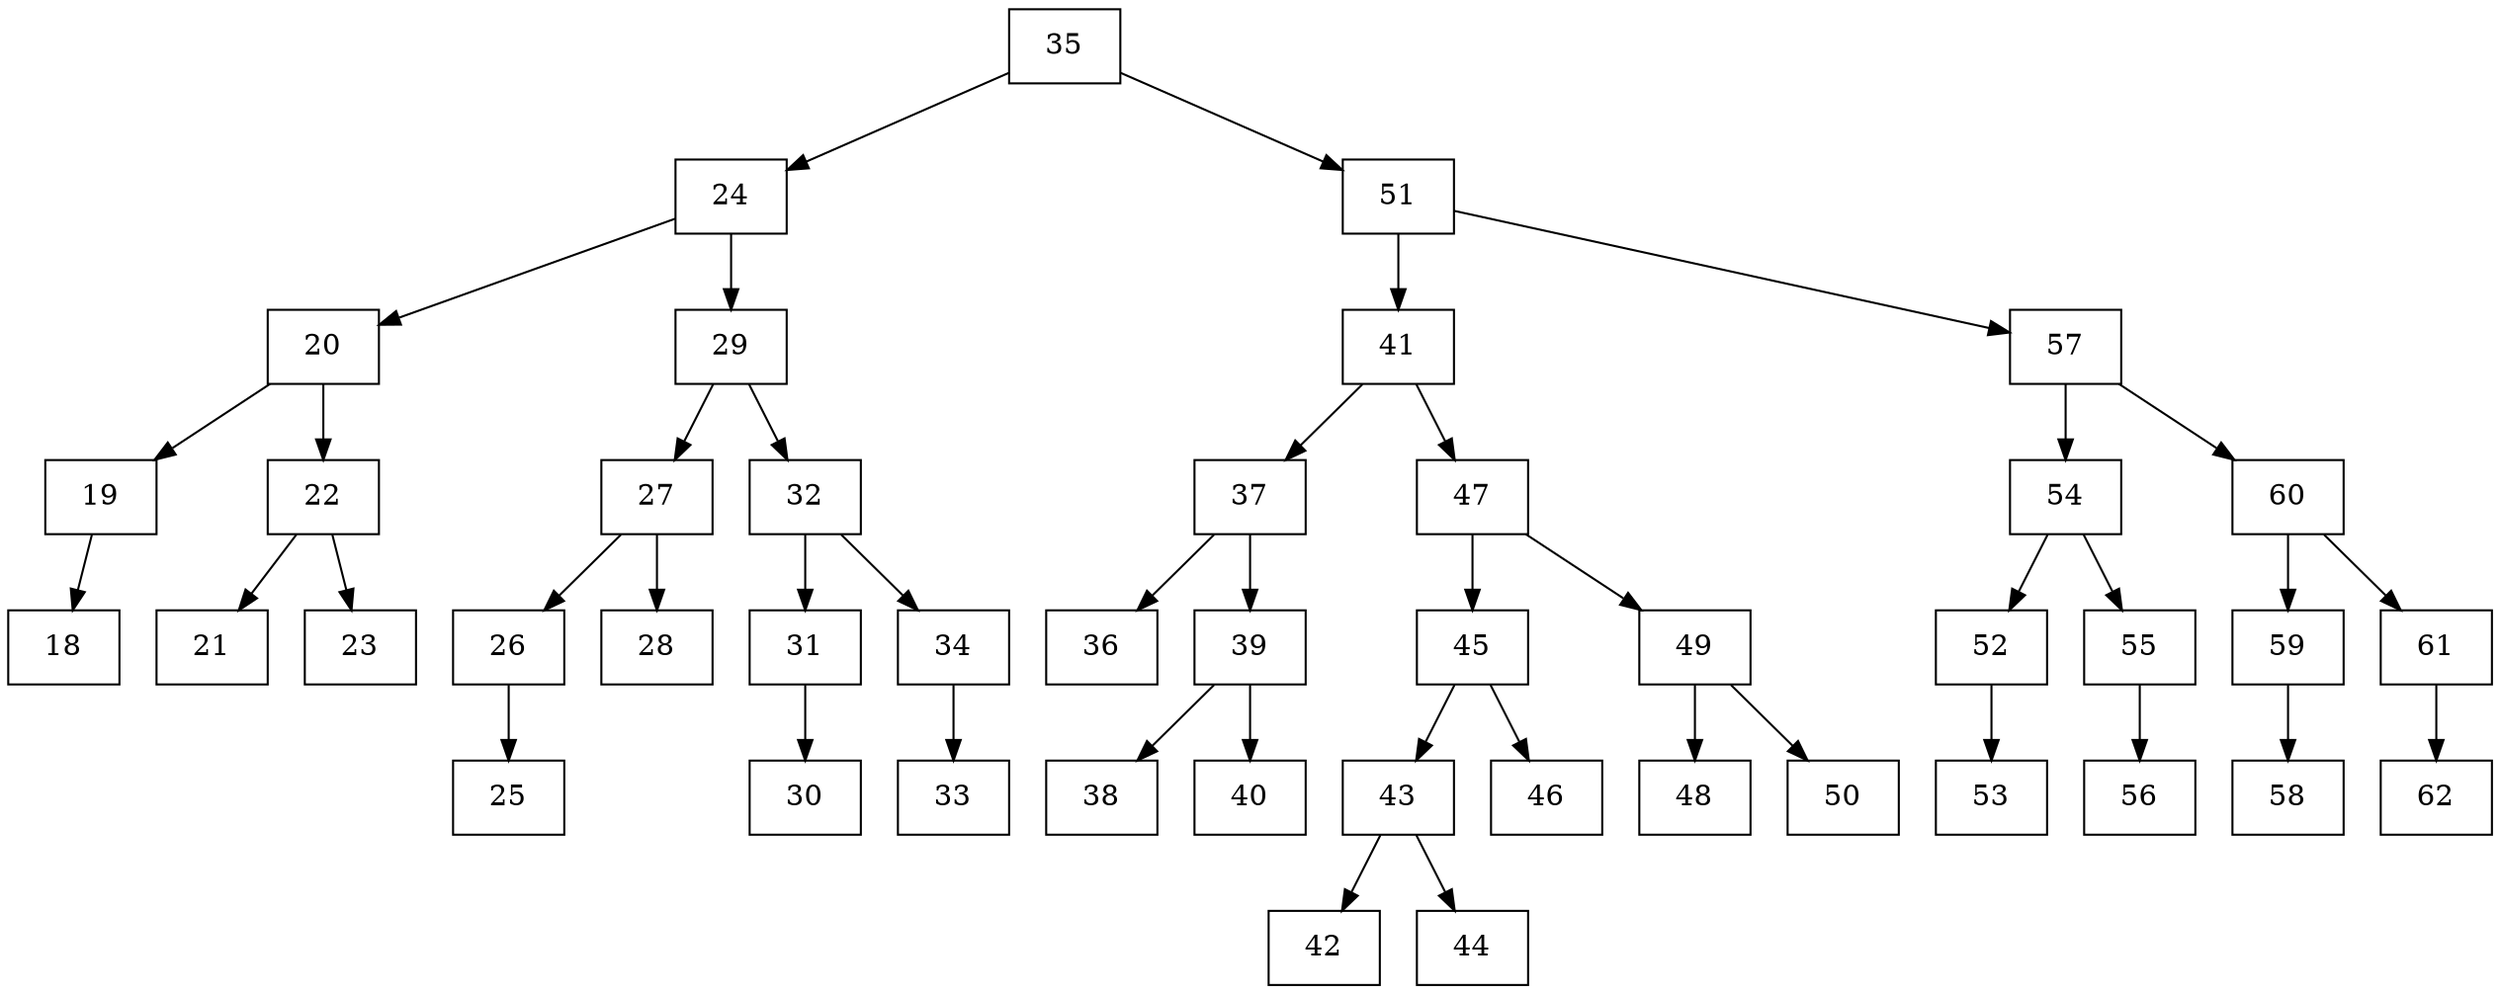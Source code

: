 digraph grafico{
rankdir=UD 
node[shape=box] 
concentrate=true 
nodo35[ shape=record, label ="35"];
nodo24[ shape=record, label ="24"];
nodo20[ shape=record, label ="20"];
nodo19[ shape=record, label ="19"];
nodo18[ shape=record, label ="18"];
nodo19->nodo18
nodo20->nodo19
nodo22[ shape=record, label ="22"];
nodo21[ shape=record, label ="21"];
nodo22->nodo21
nodo23[ shape=record, label ="23"];
nodo22->nodo23
nodo20->nodo22
nodo24->nodo20
nodo29[ shape=record, label ="29"];
nodo27[ shape=record, label ="27"];
nodo26[ shape=record, label ="26"];
nodo25[ shape=record, label ="25"];
nodo26->nodo25
nodo27->nodo26
nodo28[ shape=record, label ="28"];
nodo27->nodo28
nodo29->nodo27
nodo32[ shape=record, label ="32"];
nodo31[ shape=record, label ="31"];
nodo30[ shape=record, label ="30"];
nodo31->nodo30
nodo32->nodo31
nodo34[ shape=record, label ="34"];
nodo33[ shape=record, label ="33"];
nodo34->nodo33
nodo32->nodo34
nodo29->nodo32
nodo24->nodo29
nodo35->nodo24
nodo51[ shape=record, label ="51"];
nodo41[ shape=record, label ="41"];
nodo37[ shape=record, label ="37"];
nodo36[ shape=record, label ="36"];
nodo37->nodo36
nodo39[ shape=record, label ="39"];
nodo38[ shape=record, label ="38"];
nodo39->nodo38
nodo40[ shape=record, label ="40"];
nodo39->nodo40
nodo37->nodo39
nodo41->nodo37
nodo47[ shape=record, label ="47"];
nodo45[ shape=record, label ="45"];
nodo43[ shape=record, label ="43"];
nodo42[ shape=record, label ="42"];
nodo43->nodo42
nodo44[ shape=record, label ="44"];
nodo43->nodo44
nodo45->nodo43
nodo46[ shape=record, label ="46"];
nodo45->nodo46
nodo47->nodo45
nodo49[ shape=record, label ="49"];
nodo48[ shape=record, label ="48"];
nodo49->nodo48
nodo50[ shape=record, label ="50"];
nodo49->nodo50
nodo47->nodo49
nodo41->nodo47
nodo51->nodo41
nodo57[ shape=record, label ="57"];
nodo54[ shape=record, label ="54"];
nodo52[ shape=record, label ="52"];
nodo53[ shape=record, label ="53"];
nodo52->nodo53
nodo54->nodo52
nodo55[ shape=record, label ="55"];
nodo56[ shape=record, label ="56"];
nodo55->nodo56
nodo54->nodo55
nodo57->nodo54
nodo60[ shape=record, label ="60"];
nodo59[ shape=record, label ="59"];
nodo58[ shape=record, label ="58"];
nodo59->nodo58
nodo60->nodo59
nodo61[ shape=record, label ="61"];
nodo62[ shape=record, label ="62"];
nodo61->nodo62
nodo60->nodo61
nodo57->nodo60
nodo51->nodo57
nodo35->nodo51
}